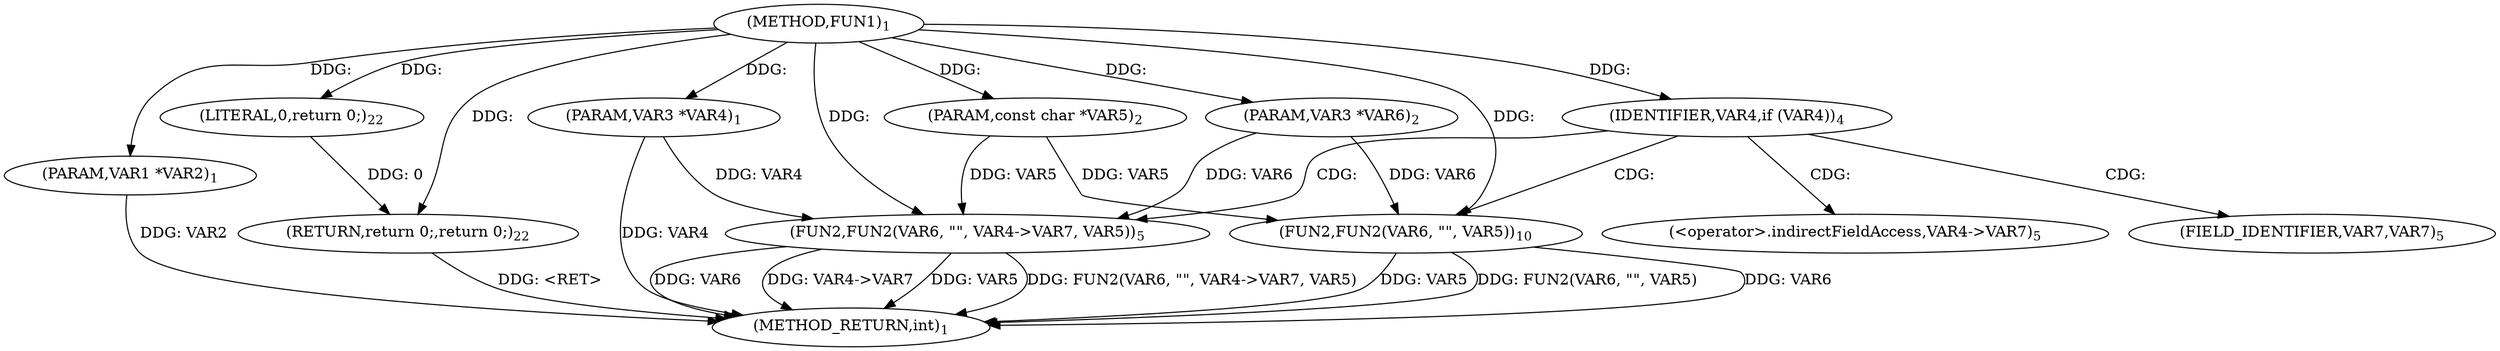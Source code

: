 digraph "FUN1" {  
"8" [label = <(METHOD,FUN1)<SUB>1</SUB>> ]
"32" [label = <(METHOD_RETURN,int)<SUB>1</SUB>> ]
"9" [label = <(PARAM,VAR1 *VAR2)<SUB>1</SUB>> ]
"10" [label = <(PARAM,VAR3 *VAR4)<SUB>1</SUB>> ]
"11" [label = <(PARAM,const char *VAR5)<SUB>2</SUB>> ]
"12" [label = <(PARAM,VAR3 *VAR6)<SUB>2</SUB>> ]
"30" [label = <(RETURN,return 0;,return 0;)<SUB>22</SUB>> ]
"15" [label = <(IDENTIFIER,VAR4,if (VAR4))<SUB>4</SUB>> ]
"31" [label = <(LITERAL,0,return 0;)<SUB>22</SUB>> ]
"17" [label = <(FUN2,FUN2(VAR6, &quot;&quot;, VAR4-&gt;VAR7, VAR5))<SUB>5</SUB>> ]
"26" [label = <(FUN2,FUN2(VAR6, &quot;&quot;, VAR5))<SUB>10</SUB>> ]
"20" [label = <(&lt;operator&gt;.indirectFieldAccess,VAR4-&gt;VAR7)<SUB>5</SUB>> ]
"22" [label = <(FIELD_IDENTIFIER,VAR7,VAR7)<SUB>5</SUB>> ]
  "30" -> "32"  [ label = "DDG: &lt;RET&gt;"] 
  "9" -> "32"  [ label = "DDG: VAR2"] 
  "10" -> "32"  [ label = "DDG: VAR4"] 
  "26" -> "32"  [ label = "DDG: VAR6"] 
  "26" -> "32"  [ label = "DDG: VAR5"] 
  "26" -> "32"  [ label = "DDG: FUN2(VAR6, &quot;&quot;, VAR5)"] 
  "17" -> "32"  [ label = "DDG: VAR6"] 
  "17" -> "32"  [ label = "DDG: VAR4-&gt;VAR7"] 
  "17" -> "32"  [ label = "DDG: VAR5"] 
  "17" -> "32"  [ label = "DDG: FUN2(VAR6, &quot;&quot;, VAR4-&gt;VAR7, VAR5)"] 
  "8" -> "9"  [ label = "DDG: "] 
  "8" -> "10"  [ label = "DDG: "] 
  "8" -> "11"  [ label = "DDG: "] 
  "8" -> "12"  [ label = "DDG: "] 
  "31" -> "30"  [ label = "DDG: 0"] 
  "8" -> "30"  [ label = "DDG: "] 
  "8" -> "15"  [ label = "DDG: "] 
  "8" -> "31"  [ label = "DDG: "] 
  "12" -> "17"  [ label = "DDG: VAR6"] 
  "8" -> "17"  [ label = "DDG: "] 
  "10" -> "17"  [ label = "DDG: VAR4"] 
  "11" -> "17"  [ label = "DDG: VAR5"] 
  "12" -> "26"  [ label = "DDG: VAR6"] 
  "8" -> "26"  [ label = "DDG: "] 
  "11" -> "26"  [ label = "DDG: VAR5"] 
  "15" -> "20"  [ label = "CDG: "] 
  "15" -> "17"  [ label = "CDG: "] 
  "15" -> "22"  [ label = "CDG: "] 
  "15" -> "26"  [ label = "CDG: "] 
}
